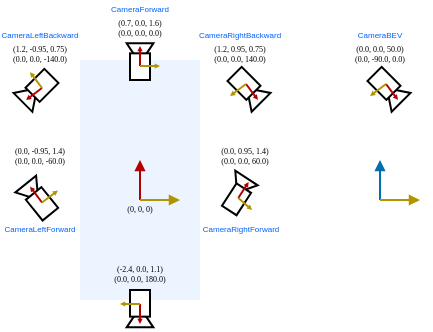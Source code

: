 <mxfile version="24.7.8">
  <diagram name="Página-1" id="gIWBJw9I3qjaLRd0S1CC">
    <mxGraphModel dx="388" dy="228" grid="1" gridSize="10" guides="1" tooltips="1" connect="1" arrows="1" fold="1" page="1" pageScale="1" pageWidth="827" pageHeight="1169" math="0" shadow="0">
      <root>
        <mxCell id="0" />
        <mxCell id="1" parent="0" />
        <mxCell id="FghcVetWtcJ1Hpv6bjwb-5" value="" style="group" vertex="1" connectable="0" parent="1">
          <mxGeometry x="400" y="360" width="60" height="60" as="geometry" />
        </mxCell>
        <mxCell id="FghcVetWtcJ1Hpv6bjwb-71" value="" style="rounded=0;whiteSpace=wrap;html=1;rotation=-90;fillColor=#ebf4ff;strokeColor=none;" vertex="1" parent="FghcVetWtcJ1Hpv6bjwb-5">
          <mxGeometry x="-60" width="120" height="60" as="geometry" />
        </mxCell>
        <mxCell id="FghcVetWtcJ1Hpv6bjwb-1" value="" style="endArrow=block;html=1;rounded=0;fillColor=#e51400;strokeColor=#B20000;endFill=1;endSize=3;" edge="1" parent="FghcVetWtcJ1Hpv6bjwb-5">
          <mxGeometry width="50" height="50" relative="1" as="geometry">
            <mxPoint y="40" as="sourcePoint" />
            <mxPoint y="20" as="targetPoint" />
          </mxGeometry>
        </mxCell>
        <mxCell id="FghcVetWtcJ1Hpv6bjwb-2" value="" style="endArrow=block;html=1;rounded=0;fillColor=#e3c800;strokeColor=#B09500;endFill=1;endSize=3;" edge="1" parent="FghcVetWtcJ1Hpv6bjwb-5">
          <mxGeometry width="50" height="50" relative="1" as="geometry">
            <mxPoint y="40" as="sourcePoint" />
            <mxPoint x="20" y="40" as="targetPoint" />
          </mxGeometry>
        </mxCell>
        <mxCell id="FghcVetWtcJ1Hpv6bjwb-14" value="(0, 0, 0)" style="text;html=1;align=center;verticalAlign=middle;whiteSpace=wrap;rounded=0;fontSize=4;fontFamily=Tahoma;" vertex="1" parent="1">
          <mxGeometry x="390" y="400" width="20" height="10" as="geometry" />
        </mxCell>
        <mxCell id="FghcVetWtcJ1Hpv6bjwb-37" value="" style="group" vertex="1" connectable="0" parent="1">
          <mxGeometry x="380" y="430" width="40" height="33" as="geometry" />
        </mxCell>
        <mxCell id="FghcVetWtcJ1Hpv6bjwb-38" value="" style="group;rotation=-180;" vertex="1" connectable="0" parent="FghcVetWtcJ1Hpv6bjwb-37">
          <mxGeometry x="10" y="15" width="15" height="20" as="geometry" />
        </mxCell>
        <mxCell id="FghcVetWtcJ1Hpv6bjwb-39" value="" style="group;rotation=-180;" vertex="1" connectable="0" parent="FghcVetWtcJ1Hpv6bjwb-38">
          <mxGeometry x="5" width="10" height="20" as="geometry" />
        </mxCell>
        <mxCell id="FghcVetWtcJ1Hpv6bjwb-40" value="" style="triangle;whiteSpace=wrap;html=1;rotation=-90;" vertex="1" parent="FghcVetWtcJ1Hpv6bjwb-39">
          <mxGeometry y="7" width="10" height="13.333" as="geometry" />
        </mxCell>
        <mxCell id="FghcVetWtcJ1Hpv6bjwb-41" value="" style="rounded=0;whiteSpace=wrap;html=1;rotation=-180;" vertex="1" parent="FghcVetWtcJ1Hpv6bjwb-39">
          <mxGeometry width="10" height="13.333" as="geometry" />
        </mxCell>
        <mxCell id="FghcVetWtcJ1Hpv6bjwb-42" value="" style="group;rotation=-180;" vertex="1" connectable="0" parent="FghcVetWtcJ1Hpv6bjwb-38">
          <mxGeometry y="7" width="10" height="10" as="geometry" />
        </mxCell>
        <mxCell id="FghcVetWtcJ1Hpv6bjwb-43" value="" style="endArrow=block;html=1;rounded=0;fillColor=#e51400;strokeColor=#B20000;jumpSize=5;endSize=0;endFill=1;" edge="1" parent="FghcVetWtcJ1Hpv6bjwb-42">
          <mxGeometry width="50" height="50" relative="1" as="geometry">
            <mxPoint x="10" as="sourcePoint" />
            <mxPoint x="10" y="10" as="targetPoint" />
          </mxGeometry>
        </mxCell>
        <mxCell id="FghcVetWtcJ1Hpv6bjwb-44" value="" style="endArrow=block;html=1;rounded=0;fillColor=#e3c800;strokeColor=#B09500;jumpSize=5;endSize=0;endFill=1;" edge="1" parent="FghcVetWtcJ1Hpv6bjwb-42">
          <mxGeometry width="50" height="50" relative="1" as="geometry">
            <mxPoint x="10" as="sourcePoint" />
            <mxPoint as="targetPoint" />
          </mxGeometry>
        </mxCell>
        <mxCell id="FghcVetWtcJ1Hpv6bjwb-45" value="(-2.4, 0.0, 1.1)&lt;br&gt;(0.0, 0.0, 180.0)" style="text;html=1;align=center;verticalAlign=middle;whiteSpace=wrap;rounded=0;fontSize=4;fontFamily=Tahoma;" vertex="1" parent="FghcVetWtcJ1Hpv6bjwb-37">
          <mxGeometry width="40" height="13" as="geometry" />
        </mxCell>
        <mxCell id="FghcVetWtcJ1Hpv6bjwb-65" value="" style="group" vertex="1" connectable="0" parent="1">
          <mxGeometry x="380" y="300" width="40" height="40" as="geometry" />
        </mxCell>
        <mxCell id="FghcVetWtcJ1Hpv6bjwb-16" value="" style="group" vertex="1" connectable="0" parent="FghcVetWtcJ1Hpv6bjwb-65">
          <mxGeometry y="7" width="40" height="33" as="geometry" />
        </mxCell>
        <mxCell id="FghcVetWtcJ1Hpv6bjwb-13" value="" style="group" vertex="1" connectable="0" parent="FghcVetWtcJ1Hpv6bjwb-16">
          <mxGeometry x="15" y="13" width="15" height="20" as="geometry" />
        </mxCell>
        <mxCell id="FghcVetWtcJ1Hpv6bjwb-9" value="" style="group" vertex="1" connectable="0" parent="FghcVetWtcJ1Hpv6bjwb-13">
          <mxGeometry width="10" height="20" as="geometry" />
        </mxCell>
        <mxCell id="FghcVetWtcJ1Hpv6bjwb-8" value="" style="triangle;whiteSpace=wrap;html=1;rotation=90;" vertex="1" parent="FghcVetWtcJ1Hpv6bjwb-9">
          <mxGeometry width="10" height="13.333" as="geometry" />
        </mxCell>
        <mxCell id="FghcVetWtcJ1Hpv6bjwb-7" value="" style="rounded=0;whiteSpace=wrap;html=1;" vertex="1" parent="FghcVetWtcJ1Hpv6bjwb-9">
          <mxGeometry y="6.667" width="10" height="13.333" as="geometry" />
        </mxCell>
        <mxCell id="FghcVetWtcJ1Hpv6bjwb-10" value="" style="group" vertex="1" connectable="0" parent="FghcVetWtcJ1Hpv6bjwb-13">
          <mxGeometry x="5" y="3" width="10" height="10" as="geometry" />
        </mxCell>
        <mxCell id="FghcVetWtcJ1Hpv6bjwb-11" value="" style="endArrow=block;html=1;rounded=0;fillColor=#e51400;strokeColor=#B20000;jumpSize=5;endSize=0;endFill=1;" edge="1" parent="FghcVetWtcJ1Hpv6bjwb-10">
          <mxGeometry width="50" height="50" relative="1" as="geometry">
            <mxPoint y="10" as="sourcePoint" />
            <mxPoint as="targetPoint" />
          </mxGeometry>
        </mxCell>
        <mxCell id="FghcVetWtcJ1Hpv6bjwb-12" value="" style="endArrow=block;html=1;rounded=0;fillColor=#e3c800;strokeColor=#B09500;jumpSize=5;endSize=0;endFill=1;" edge="1" parent="FghcVetWtcJ1Hpv6bjwb-10">
          <mxGeometry width="50" height="50" relative="1" as="geometry">
            <mxPoint y="10" as="sourcePoint" />
            <mxPoint x="10" y="10" as="targetPoint" />
          </mxGeometry>
        </mxCell>
        <mxCell id="FghcVetWtcJ1Hpv6bjwb-15" value="(0.7, 0.0, 1.6)&lt;br&gt;(0.0, 0.0, 0.0)" style="text;html=1;align=center;verticalAlign=middle;whiteSpace=wrap;rounded=0;fontSize=4;fontFamily=Tahoma;" vertex="1" parent="FghcVetWtcJ1Hpv6bjwb-16">
          <mxGeometry width="40" height="13" as="geometry" />
        </mxCell>
        <mxCell id="FghcVetWtcJ1Hpv6bjwb-64" value="CameraForward" style="text;html=1;align=center;verticalAlign=middle;whiteSpace=wrap;rounded=0;fontSize=4;fillColor=none;fontColor=#0062ff;strokeColor=none;" vertex="1" parent="FghcVetWtcJ1Hpv6bjwb-65">
          <mxGeometry width="40" height="10" as="geometry" />
        </mxCell>
        <mxCell id="FghcVetWtcJ1Hpv6bjwb-73" value="" style="group" vertex="1" connectable="0" parent="1">
          <mxGeometry x="430" y="313" width="40" height="44.374" as="geometry" />
        </mxCell>
        <mxCell id="FghcVetWtcJ1Hpv6bjwb-56" value="" style="group;rotation=135;" vertex="1" connectable="0" parent="FghcVetWtcJ1Hpv6bjwb-73">
          <mxGeometry x="15" y="22" width="15" height="20" as="geometry" />
        </mxCell>
        <mxCell id="FghcVetWtcJ1Hpv6bjwb-57" value="" style="group;rotation=135;" vertex="1" connectable="0" parent="FghcVetWtcJ1Hpv6bjwb-56">
          <mxGeometry x="5" width="10" height="20" as="geometry" />
        </mxCell>
        <mxCell id="FghcVetWtcJ1Hpv6bjwb-58" value="" style="triangle;whiteSpace=wrap;html=1;rotation=225;" vertex="1" parent="FghcVetWtcJ1Hpv6bjwb-57">
          <mxGeometry x="2" y="6" width="10" height="13.333" as="geometry" />
        </mxCell>
        <mxCell id="FghcVetWtcJ1Hpv6bjwb-59" value="" style="rounded=0;whiteSpace=wrap;html=1;rotation=135;" vertex="1" parent="FghcVetWtcJ1Hpv6bjwb-57">
          <mxGeometry x="-3" width="10" height="13.333" as="geometry" />
        </mxCell>
        <mxCell id="FghcVetWtcJ1Hpv6bjwb-60" value="" style="group;rotation=135;" vertex="1" connectable="0" parent="FghcVetWtcJ1Hpv6bjwb-56">
          <mxGeometry x="2" y="9" width="10" height="10" as="geometry" />
        </mxCell>
        <mxCell id="FghcVetWtcJ1Hpv6bjwb-61" value="" style="endArrow=block;html=1;rounded=0;fillColor=#e51400;strokeColor=#B20000;jumpSize=5;endSize=0;endFill=1;" edge="1" parent="FghcVetWtcJ1Hpv6bjwb-60">
          <mxGeometry width="50" height="50" relative="1" as="geometry">
            <mxPoint x="6" y="-2" as="sourcePoint" />
            <mxPoint x="12" y="6" as="targetPoint" />
          </mxGeometry>
        </mxCell>
        <mxCell id="FghcVetWtcJ1Hpv6bjwb-62" value="" style="endArrow=block;html=1;rounded=0;fillColor=#e3c800;strokeColor=#B09500;jumpSize=5;endSize=0;endFill=1;" edge="1" parent="FghcVetWtcJ1Hpv6bjwb-60">
          <mxGeometry width="50" height="50" relative="1" as="geometry">
            <mxPoint x="6" y="-2" as="sourcePoint" />
            <mxPoint x="-2" y="4" as="targetPoint" />
          </mxGeometry>
        </mxCell>
        <mxCell id="FghcVetWtcJ1Hpv6bjwb-63" value="(1.2, 0.95, 0.75)&lt;br&gt;(0.0, 0.0, 140.0)" style="text;html=1;align=center;verticalAlign=middle;whiteSpace=wrap;rounded=0;fontSize=4;fontFamily=Tahoma;" vertex="1" parent="FghcVetWtcJ1Hpv6bjwb-73">
          <mxGeometry y="7.51" width="40" height="13" as="geometry" />
        </mxCell>
        <mxCell id="FghcVetWtcJ1Hpv6bjwb-68" value="CameraRightBackward" style="text;html=1;align=center;verticalAlign=middle;whiteSpace=wrap;rounded=0;fontSize=4;fillColor=none;fontColor=#0062ff;strokeColor=none;container=0;" vertex="1" parent="FghcVetWtcJ1Hpv6bjwb-73">
          <mxGeometry width="40" height="10" as="geometry" />
        </mxCell>
        <mxCell id="FghcVetWtcJ1Hpv6bjwb-74" value="" style="group" vertex="1" connectable="0" parent="1">
          <mxGeometry x="430" y="371" width="40" height="49" as="geometry" />
        </mxCell>
        <mxCell id="FghcVetWtcJ1Hpv6bjwb-17" value="" style="group" vertex="1" connectable="0" parent="FghcVetWtcJ1Hpv6bjwb-74">
          <mxGeometry x="5.217" width="34.783" height="33" as="geometry" />
        </mxCell>
        <mxCell id="FghcVetWtcJ1Hpv6bjwb-18" value="" style="group;rotation=33;" vertex="1" connectable="0" parent="FghcVetWtcJ1Hpv6bjwb-17">
          <mxGeometry x="10.435" y="17" width="13.043" height="20" as="geometry" />
        </mxCell>
        <mxCell id="FghcVetWtcJ1Hpv6bjwb-19" value="" style="group;rotation=33;" vertex="1" connectable="0" parent="FghcVetWtcJ1Hpv6bjwb-18">
          <mxGeometry y="-2" width="8.696" height="20" as="geometry" />
        </mxCell>
        <mxCell id="FghcVetWtcJ1Hpv6bjwb-20" value="" style="triangle;whiteSpace=wrap;html=1;rotation=123;" vertex="1" parent="FghcVetWtcJ1Hpv6bjwb-19">
          <mxGeometry x="0.87" width="8.696" height="13.333" as="geometry" />
        </mxCell>
        <mxCell id="FghcVetWtcJ1Hpv6bjwb-21" value="" style="rounded=0;whiteSpace=wrap;html=1;rotation=33;" vertex="1" parent="FghcVetWtcJ1Hpv6bjwb-19">
          <mxGeometry x="-1.739" y="7" width="8.696" height="13.333" as="geometry" />
        </mxCell>
        <mxCell id="FghcVetWtcJ1Hpv6bjwb-22" value="" style="group;rotation=33;" vertex="1" connectable="0" parent="FghcVetWtcJ1Hpv6bjwb-18">
          <mxGeometry x="5.217" y="5" width="8.696" height="10" as="geometry" />
        </mxCell>
        <mxCell id="FghcVetWtcJ1Hpv6bjwb-23" value="" style="endArrow=block;html=1;rounded=0;fillColor=#e51400;strokeColor=#B20000;jumpSize=5;endSize=0;endFill=1;" edge="1" parent="FghcVetWtcJ1Hpv6bjwb-22">
          <mxGeometry width="50" height="50" relative="1" as="geometry">
            <mxPoint x="-1.739" y="6" as="sourcePoint" />
            <mxPoint x="3.478" y="-2" as="targetPoint" />
          </mxGeometry>
        </mxCell>
        <mxCell id="FghcVetWtcJ1Hpv6bjwb-24" value="" style="endArrow=block;html=1;rounded=0;fillColor=#e3c800;strokeColor=#B09500;jumpSize=5;endSize=0;endFill=1;" edge="1" parent="FghcVetWtcJ1Hpv6bjwb-22">
          <mxGeometry width="50" height="50" relative="1" as="geometry">
            <mxPoint x="-1.739" y="6" as="sourcePoint" />
            <mxPoint x="5.217" y="12" as="targetPoint" />
          </mxGeometry>
        </mxCell>
        <mxCell id="FghcVetWtcJ1Hpv6bjwb-25" value="(0.0, 0.95, 1.4)&lt;br&gt;(0.0, 0.0, 60.0)" style="text;html=1;align=center;verticalAlign=middle;whiteSpace=wrap;rounded=0;fontSize=4;fontFamily=Tahoma;" vertex="1" parent="FghcVetWtcJ1Hpv6bjwb-17">
          <mxGeometry width="34.783" height="13" as="geometry" />
        </mxCell>
        <mxCell id="FghcVetWtcJ1Hpv6bjwb-70" value="CameraRightForward" style="text;html=1;align=center;verticalAlign=middle;whiteSpace=wrap;rounded=0;fontSize=4;fillColor=none;fontColor=#0062ff;strokeColor=none;" vertex="1" parent="FghcVetWtcJ1Hpv6bjwb-74">
          <mxGeometry x="2.609" y="39" width="34.783" height="10" as="geometry" />
        </mxCell>
        <mxCell id="FghcVetWtcJ1Hpv6bjwb-75" value="" style="group" vertex="1" connectable="0" parent="1">
          <mxGeometry x="330" y="371" width="40" height="49" as="geometry" />
        </mxCell>
        <mxCell id="FghcVetWtcJ1Hpv6bjwb-36" value="" style="group" vertex="1" connectable="0" parent="FghcVetWtcJ1Hpv6bjwb-75">
          <mxGeometry width="40" height="39.491" as="geometry" />
        </mxCell>
        <mxCell id="FghcVetWtcJ1Hpv6bjwb-27" value="" style="group;rotation=-39;" vertex="1" connectable="0" parent="FghcVetWtcJ1Hpv6bjwb-36">
          <mxGeometry x="13" y="16.25" width="15" height="20" as="geometry" />
        </mxCell>
        <mxCell id="FghcVetWtcJ1Hpv6bjwb-28" value="" style="group;rotation=-39;" vertex="1" connectable="0" parent="FghcVetWtcJ1Hpv6bjwb-27">
          <mxGeometry y="1" width="10" height="20" as="geometry" />
        </mxCell>
        <mxCell id="FghcVetWtcJ1Hpv6bjwb-29" value="" style="triangle;whiteSpace=wrap;html=1;rotation=51;" vertex="1" parent="FghcVetWtcJ1Hpv6bjwb-28">
          <mxGeometry x="-2" y="1" width="10" height="13.333" as="geometry" />
        </mxCell>
        <mxCell id="FghcVetWtcJ1Hpv6bjwb-30" value="" style="rounded=0;whiteSpace=wrap;html=1;rotation=-39;" vertex="1" parent="FghcVetWtcJ1Hpv6bjwb-28">
          <mxGeometry x="3" y="7" width="10" height="13.333" as="geometry" />
        </mxCell>
        <mxCell id="FghcVetWtcJ1Hpv6bjwb-31" value="" style="group;rotation=-39;" vertex="1" connectable="0" parent="FghcVetWtcJ1Hpv6bjwb-27">
          <mxGeometry x="4" y="2" width="10" height="10" as="geometry" />
        </mxCell>
        <mxCell id="FghcVetWtcJ1Hpv6bjwb-32" value="" style="endArrow=block;html=1;rounded=0;fillColor=#e51400;strokeColor=#B20000;jumpSize=5;endSize=0;endFill=1;" edge="1" parent="FghcVetWtcJ1Hpv6bjwb-31">
          <mxGeometry width="50" height="50" relative="1" as="geometry">
            <mxPoint x="4" y="12" as="sourcePoint" />
            <mxPoint x="-2" y="4" as="targetPoint" />
          </mxGeometry>
        </mxCell>
        <mxCell id="FghcVetWtcJ1Hpv6bjwb-33" value="" style="endArrow=block;html=1;rounded=0;fillColor=#e3c800;strokeColor=#B09500;jumpSize=5;endSize=0;endFill=1;" edge="1" parent="FghcVetWtcJ1Hpv6bjwb-31">
          <mxGeometry width="50" height="50" relative="1" as="geometry">
            <mxPoint x="4" y="12" as="sourcePoint" />
            <mxPoint x="12" y="6" as="targetPoint" />
          </mxGeometry>
        </mxCell>
        <mxCell id="FghcVetWtcJ1Hpv6bjwb-34" value="(0.0, -0.95, 1.4)&lt;br&gt;(0.0, 0.0, -60.0)" style="text;html=1;align=center;verticalAlign=middle;whiteSpace=wrap;rounded=0;fontSize=4;fontFamily=Tahoma;" vertex="1" parent="FghcVetWtcJ1Hpv6bjwb-36">
          <mxGeometry width="40" height="13" as="geometry" />
        </mxCell>
        <mxCell id="FghcVetWtcJ1Hpv6bjwb-69" value="CameraLeftForward" style="text;html=1;align=center;verticalAlign=middle;whiteSpace=wrap;rounded=0;fontSize=4;fillColor=none;fontColor=#0062ff;strokeColor=none;" vertex="1" parent="FghcVetWtcJ1Hpv6bjwb-75">
          <mxGeometry y="39" width="40" height="10" as="geometry" />
        </mxCell>
        <mxCell id="FghcVetWtcJ1Hpv6bjwb-76" value="" style="group" vertex="1" connectable="0" parent="1">
          <mxGeometry x="330" y="313" width="40" height="47.001" as="geometry" />
        </mxCell>
        <mxCell id="FghcVetWtcJ1Hpv6bjwb-46" value="" style="group" vertex="1" connectable="0" parent="FghcVetWtcJ1Hpv6bjwb-76">
          <mxGeometry y="7.51" width="40" height="39.491" as="geometry" />
        </mxCell>
        <mxCell id="FghcVetWtcJ1Hpv6bjwb-47" value="" style="group;rotation=-135;" vertex="1" connectable="0" parent="FghcVetWtcJ1Hpv6bjwb-46">
          <mxGeometry x="10" y="13.49" width="15" height="20" as="geometry" />
        </mxCell>
        <mxCell id="FghcVetWtcJ1Hpv6bjwb-48" value="" style="group;rotation=-135;" vertex="1" connectable="0" parent="FghcVetWtcJ1Hpv6bjwb-47">
          <mxGeometry x="3" y="2" width="10" height="20" as="geometry" />
        </mxCell>
        <mxCell id="FghcVetWtcJ1Hpv6bjwb-49" value="" style="triangle;whiteSpace=wrap;html=1;rotation=-45;" vertex="1" parent="FghcVetWtcJ1Hpv6bjwb-48">
          <mxGeometry x="-3" y="5" width="10" height="13.333" as="geometry" />
        </mxCell>
        <mxCell id="FghcVetWtcJ1Hpv6bjwb-50" value="" style="rounded=0;whiteSpace=wrap;html=1;rotation=-135;" vertex="1" parent="FghcVetWtcJ1Hpv6bjwb-48">
          <mxGeometry x="3" width="10" height="13.333" as="geometry" />
        </mxCell>
        <mxCell id="FghcVetWtcJ1Hpv6bjwb-51" value="" style="group;rotation=-135;" vertex="1" connectable="0" parent="FghcVetWtcJ1Hpv6bjwb-47">
          <mxGeometry x="-1" y="4" width="10" height="10" as="geometry" />
        </mxCell>
        <mxCell id="FghcVetWtcJ1Hpv6bjwb-52" value="" style="endArrow=block;html=1;rounded=0;fillColor=#e51400;strokeColor=#B20000;jumpSize=5;endSize=0;endFill=1;" edge="1" parent="FghcVetWtcJ1Hpv6bjwb-51">
          <mxGeometry width="50" height="50" relative="1" as="geometry">
            <mxPoint x="12" y="6" as="sourcePoint" />
            <mxPoint x="4" y="12" as="targetPoint" />
          </mxGeometry>
        </mxCell>
        <mxCell id="FghcVetWtcJ1Hpv6bjwb-53" value="" style="endArrow=block;html=1;rounded=0;fillColor=#e3c800;strokeColor=#B09500;jumpSize=5;endSize=0;endFill=1;" edge="1" parent="FghcVetWtcJ1Hpv6bjwb-51">
          <mxGeometry width="50" height="50" relative="1" as="geometry">
            <mxPoint x="12" y="6" as="sourcePoint" />
            <mxPoint x="6" y="-2" as="targetPoint" />
          </mxGeometry>
        </mxCell>
        <mxCell id="FghcVetWtcJ1Hpv6bjwb-54" value="(1.2, -0.95, 0.75)&lt;br&gt;(0.0, 0.0, -140.0)" style="text;html=1;align=center;verticalAlign=middle;whiteSpace=wrap;rounded=0;fontSize=4;fontFamily=Tahoma;" vertex="1" parent="FghcVetWtcJ1Hpv6bjwb-46">
          <mxGeometry width="40" height="13" as="geometry" />
        </mxCell>
        <mxCell id="FghcVetWtcJ1Hpv6bjwb-66" value="CameraLeftBackward" style="text;html=1;align=center;verticalAlign=middle;whiteSpace=wrap;rounded=0;fontSize=4;fillColor=none;fontColor=#0062ff;strokeColor=none;" vertex="1" parent="FghcVetWtcJ1Hpv6bjwb-76">
          <mxGeometry width="40" height="10" as="geometry" />
        </mxCell>
        <mxCell id="FghcVetWtcJ1Hpv6bjwb-81" value="" style="group" vertex="1" connectable="0" parent="1">
          <mxGeometry x="520" y="380" width="20" height="20" as="geometry" />
        </mxCell>
        <mxCell id="FghcVetWtcJ1Hpv6bjwb-79" value="" style="endArrow=block;html=1;rounded=0;fillColor=#1ba1e2;strokeColor=#006EAF;endFill=1;endSize=3;" edge="1" parent="FghcVetWtcJ1Hpv6bjwb-81">
          <mxGeometry width="50" height="50" relative="1" as="geometry">
            <mxPoint y="20" as="sourcePoint" />
            <mxPoint as="targetPoint" />
          </mxGeometry>
        </mxCell>
        <mxCell id="FghcVetWtcJ1Hpv6bjwb-80" value="" style="endArrow=block;html=1;rounded=0;fillColor=#e3c800;strokeColor=#B09500;endFill=1;endSize=3;" edge="1" parent="FghcVetWtcJ1Hpv6bjwb-81">
          <mxGeometry width="50" height="50" relative="1" as="geometry">
            <mxPoint y="20" as="sourcePoint" />
            <mxPoint x="20" y="20" as="targetPoint" />
          </mxGeometry>
        </mxCell>
        <mxCell id="FghcVetWtcJ1Hpv6bjwb-82" value="" style="group" vertex="1" connectable="0" parent="1">
          <mxGeometry x="500" y="313" width="40" height="44.374" as="geometry" />
        </mxCell>
        <mxCell id="FghcVetWtcJ1Hpv6bjwb-83" value="" style="group;rotation=135;" vertex="1" connectable="0" parent="FghcVetWtcJ1Hpv6bjwb-82">
          <mxGeometry x="15" y="22" width="15" height="20" as="geometry" />
        </mxCell>
        <mxCell id="FghcVetWtcJ1Hpv6bjwb-84" value="" style="group;rotation=135;" vertex="1" connectable="0" parent="FghcVetWtcJ1Hpv6bjwb-83">
          <mxGeometry x="5" width="10" height="20" as="geometry" />
        </mxCell>
        <mxCell id="FghcVetWtcJ1Hpv6bjwb-85" value="" style="triangle;whiteSpace=wrap;html=1;rotation=225;" vertex="1" parent="FghcVetWtcJ1Hpv6bjwb-84">
          <mxGeometry x="2" y="6" width="10" height="13.333" as="geometry" />
        </mxCell>
        <mxCell id="FghcVetWtcJ1Hpv6bjwb-86" value="" style="rounded=0;whiteSpace=wrap;html=1;rotation=135;" vertex="1" parent="FghcVetWtcJ1Hpv6bjwb-84">
          <mxGeometry x="-3" width="10" height="13.333" as="geometry" />
        </mxCell>
        <mxCell id="FghcVetWtcJ1Hpv6bjwb-87" value="" style="group;rotation=135;" vertex="1" connectable="0" parent="FghcVetWtcJ1Hpv6bjwb-83">
          <mxGeometry x="2" y="9" width="10" height="10" as="geometry" />
        </mxCell>
        <mxCell id="FghcVetWtcJ1Hpv6bjwb-88" value="" style="endArrow=block;html=1;rounded=0;fillColor=#e51400;strokeColor=#B20000;jumpSize=5;endSize=0;endFill=1;" edge="1" parent="FghcVetWtcJ1Hpv6bjwb-87">
          <mxGeometry width="50" height="50" relative="1" as="geometry">
            <mxPoint x="6" y="-2" as="sourcePoint" />
            <mxPoint x="12" y="6" as="targetPoint" />
          </mxGeometry>
        </mxCell>
        <mxCell id="FghcVetWtcJ1Hpv6bjwb-89" value="" style="endArrow=block;html=1;rounded=0;fillColor=#e3c800;strokeColor=#B09500;jumpSize=5;endSize=0;endFill=1;" edge="1" parent="FghcVetWtcJ1Hpv6bjwb-87">
          <mxGeometry width="50" height="50" relative="1" as="geometry">
            <mxPoint x="6" y="-2" as="sourcePoint" />
            <mxPoint x="-2" y="4" as="targetPoint" />
          </mxGeometry>
        </mxCell>
        <mxCell id="FghcVetWtcJ1Hpv6bjwb-90" value="(0.0, 0.0, 50.0)&lt;br&gt;(0.0, -90.0, 0.0)" style="text;html=1;align=center;verticalAlign=middle;whiteSpace=wrap;rounded=0;fontSize=4;fontFamily=Tahoma;" vertex="1" parent="FghcVetWtcJ1Hpv6bjwb-82">
          <mxGeometry y="7.51" width="40" height="13" as="geometry" />
        </mxCell>
        <mxCell id="FghcVetWtcJ1Hpv6bjwb-91" value="CameraBEV" style="text;html=1;align=center;verticalAlign=middle;whiteSpace=wrap;rounded=0;fontSize=4;fillColor=none;fontColor=#0062ff;strokeColor=none;container=0;" vertex="1" parent="FghcVetWtcJ1Hpv6bjwb-82">
          <mxGeometry width="40" height="10" as="geometry" />
        </mxCell>
      </root>
    </mxGraphModel>
  </diagram>
</mxfile>
